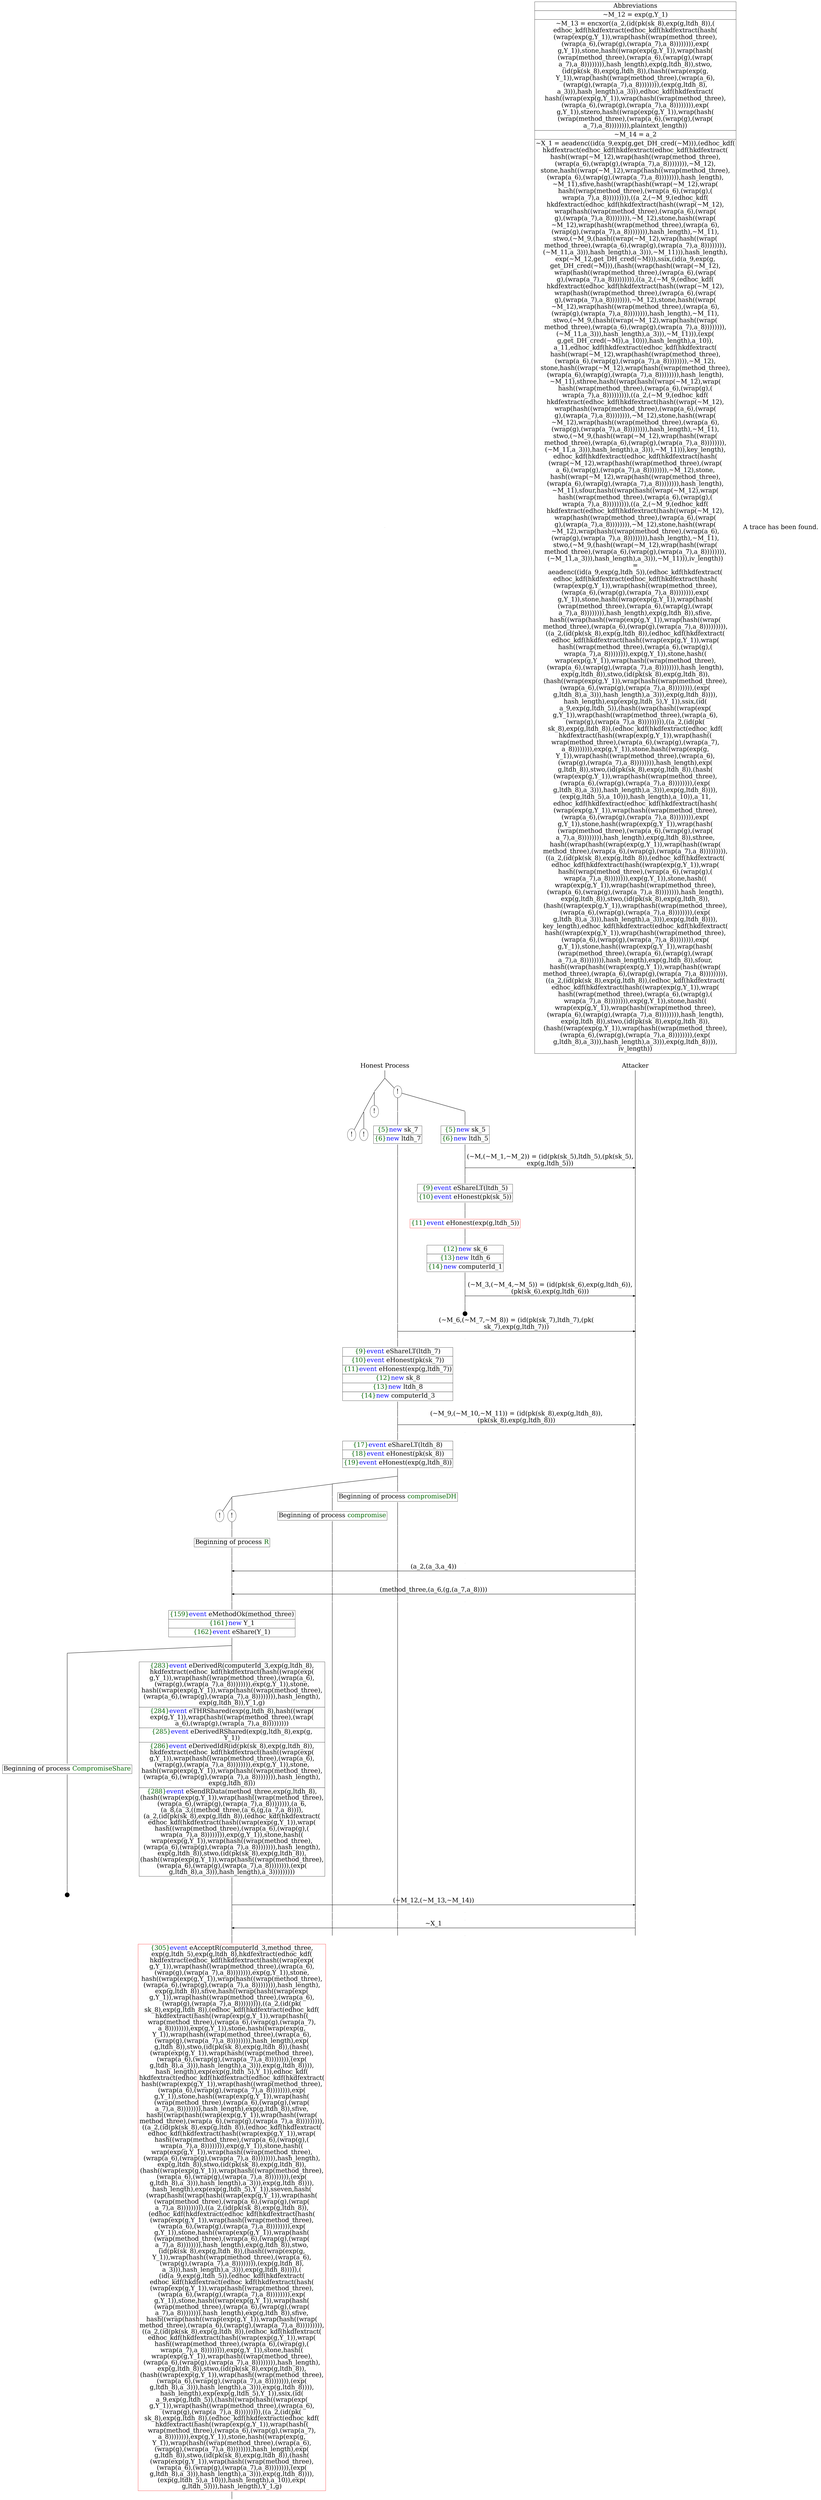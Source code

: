 digraph {
graph [ordering = out]
edge [arrowhead = none, penwidth = 1.6, fontsize = 30]
node [shape = point, width = 0, height = 0, fontsize = 30]
Trace<br/>
[label = <A trace has been found.<br/>
>, shape = plaintext]
P0__0 [label = "Honest Process", shape = plaintext]
P__0 [label = "Attacker", shape = plaintext]
Trace -> P0__0 [label = "", style = invisible, weight = 100]{rank = same; P0__0 P__0}
P0__0 -> P0__1 [label = <>, weight = 100]
/*RPar */
P0__1 -> P0_1__1 [label = <>]
P0__1 -> P0_0__1 [label = <>]
P0__1 [label = "", fixedsize = false, width = 0, height = 0, shape = none]
{rank = same; P0_0__1 P0_1__1}
P0_0__1 [label = "!", shape = ellipse]
{rank = same; P0_0_1__1 P0_0_0__1}
P0_0_1__1 [label = "", fixedsize = false, width = 0, height = 0, shape = none]
P0_0__1 -> P0_0_1__1 [label = <>]
P0_0_0__1 [label = "", fixedsize = false, width = 0, height = 0, shape = none]
P0_0__1 -> P0_0_0__1 [label = <>]
P0_0_0__1 -> P0_0_0__2 [label = <>, weight = 100]
P0_0_0__2 [shape = plaintext, label = <<TABLE BORDER="0" CELLBORDER="1" CELLSPACING="0" CELLPADDING="4"> <TR><TD><FONT COLOR="darkgreen">{5}</FONT><FONT COLOR="blue">new </FONT>sk_5</TD></TR><TR><TD><FONT COLOR="darkgreen">{6}</FONT><FONT COLOR="blue">new </FONT>ltdh_5</TD></TR></TABLE>>]
P0_0_0__2 -> P0_0_0__3 [label = <>, weight = 100]
P0_0_0__3 -> P0_0_0__4 [label = <>, weight = 100]
P__0 -> P__1 [label = <>, weight = 100]
{rank = same; P__1 P0_0_0__4}
P0_0_0__4 -> P0_0_0__5 [label = <>, weight = 100]
P__1 -> P__2 [label = <>, weight = 100]
{rank = same; P__2 P0_0_0__5}
P0_0_0__5 -> P__2 [label = <(~M,(~M_1,~M_2)) = (id(pk(sk_5),ltdh_5),(pk(sk_5),<br/>
exp(g,ltdh_5)))>, arrowhead = normal]
P0_0_0__5 -> P0_0_0__6 [label = <>, weight = 100]
P__2 -> P__3 [label = <>, weight = 100]
{rank = same; P__3 P0_0_0__6}
P0_0_0__6 -> P0_0_0__7 [label = <>, weight = 100]
P0_0_0__7 [shape = plaintext, label = <<TABLE BORDER="0" CELLBORDER="1" CELLSPACING="0" CELLPADDING="4"> <TR><TD><FONT COLOR="darkgreen">{9}</FONT><FONT COLOR="blue">event</FONT> eShareLT(ltdh_5)</TD></TR><TR><TD><FONT COLOR="darkgreen">{10}</FONT><FONT COLOR="blue">event</FONT> eHonest(pk(sk_5))</TD></TR></TABLE>>]
P0_0_0__7 -> P0_0_0__8 [label = <>, weight = 100]
P0_0_0__8 -> P0_0_0__9 [label = <>, weight = 100]
P0_0_0__9 [color = red, shape = plaintext, label = <<TABLE BORDER="0" CELLBORDER="1" CELLSPACING="0" CELLPADDING="4"> <TR><TD><FONT COLOR="darkgreen">{11}</FONT><FONT COLOR="blue">event</FONT> eHonest(exp(g,ltdh_5))</TD></TR></TABLE>>]
P0_0_0__9 -> P0_0_0__10 [label = <>, weight = 100]
P0_0_0__10 -> P0_0_0__11 [label = <>, weight = 100]
P0_0_0__11 [shape = plaintext, label = <<TABLE BORDER="0" CELLBORDER="1" CELLSPACING="0" CELLPADDING="4"> <TR><TD><FONT COLOR="darkgreen">{12}</FONT><FONT COLOR="blue">new </FONT>sk_6</TD></TR><TR><TD><FONT COLOR="darkgreen">{13}</FONT><FONT COLOR="blue">new </FONT>ltdh_6</TD></TR><TR><TD><FONT COLOR="darkgreen">{14}</FONT><FONT COLOR="blue">new </FONT>computerId_1</TD></TR></TABLE>>]
P0_0_0__11 -> P0_0_0__12 [label = <>, weight = 100]
P0_0_0__12 -> P0_0_0__13 [label = <>, weight = 100]
P__3 -> P__4 [label = <>, weight = 100]
{rank = same; P__4 P0_0_0__13}
P0_0_0__13 -> P0_0_0__14 [label = <>, weight = 100]
P__4 -> P__5 [label = <>, weight = 100]
{rank = same; P__5 P0_0_0__14}
P0_0_0__14 -> P__5 [label = <(~M_3,(~M_4,~M_5)) = (id(pk(sk_6),exp(g,ltdh_6)),<br/>
(pk(sk_6),exp(g,ltdh_6)))>, arrowhead = normal]
P0_0_0__14 -> P0_0_0__15 [label = <>, weight = 100]
P__5 -> P__6 [label = <>, weight = 100]
{rank = same; P__6 P0_0_0__15}
P0_0_0__16 [label = "", width = 0.3, height = 0.3]
P0_0_0__15 -> P0_0_0__16 [label = <>, weight = 100]
P0_0_1__1 -> P0_0_1__2 [label = <>, weight = 100]
P0_0_1__2 [shape = plaintext, label = <<TABLE BORDER="0" CELLBORDER="1" CELLSPACING="0" CELLPADDING="4"> <TR><TD><FONT COLOR="darkgreen">{5}</FONT><FONT COLOR="blue">new </FONT>sk_7</TD></TR><TR><TD><FONT COLOR="darkgreen">{6}</FONT><FONT COLOR="blue">new </FONT>ltdh_7</TD></TR></TABLE>>]
P0_0_1__2 -> P0_0_1__3 [label = <>, weight = 100]
P0_0_1__3 -> P0_0_1__4 [label = <>, weight = 100]
P0_0_0__17 [label = "", style = invisible]
P0_0_0__16 -> P0_0_0__17 [label = <>, weight = 100, style = invisible]
P__6 -> P__7 [label = <>, weight = 100]
{rank = same; P__7 P0_0_0__17 P0_0_1__4}
P0_0_1__4 -> P0_0_1__5 [label = <>, weight = 100]
P__7 -> P__8 [label = <>, weight = 100]
{rank = same; P__8 P0_0_1__5}
P0_0_1__5 -> P__8 [label = <(~M_6,(~M_7,~M_8)) = (id(pk(sk_7),ltdh_7),(pk(<br/>
sk_7),exp(g,ltdh_7)))>, arrowhead = normal]
P0_0_1__5 -> P0_0_1__6 [label = <>, weight = 100]
P0_0_0__18 [label = "", style = invisible]
P0_0_0__17 -> P0_0_0__18 [label = <>, weight = 100, style = invisible]
P__8 -> P__9 [label = <>, weight = 100]
{rank = same; P__9 P0_0_0__18 P0_0_1__6}
P0_0_1__6 -> P0_0_1__7 [label = <>, weight = 100]
P0_0_1__7 [shape = plaintext, label = <<TABLE BORDER="0" CELLBORDER="1" CELLSPACING="0" CELLPADDING="4"> <TR><TD><FONT COLOR="darkgreen">{9}</FONT><FONT COLOR="blue">event</FONT> eShareLT(ltdh_7)</TD></TR><TR><TD><FONT COLOR="darkgreen">{10}</FONT><FONT COLOR="blue">event</FONT> eHonest(pk(sk_7))</TD></TR><TR><TD><FONT COLOR="darkgreen">{11}</FONT><FONT COLOR="blue">event</FONT> eHonest(exp(g,ltdh_7))</TD></TR><TR><TD><FONT COLOR="darkgreen">{12}</FONT><FONT COLOR="blue">new </FONT>sk_8</TD></TR><TR><TD><FONT COLOR="darkgreen">{13}</FONT><FONT COLOR="blue">new </FONT>ltdh_8</TD></TR><TR><TD><FONT COLOR="darkgreen">{14}</FONT><FONT COLOR="blue">new </FONT>computerId_3</TD></TR></TABLE>>]
P0_0_1__7 -> P0_0_1__8 [label = <>, weight = 100]
P0_0_1__8 -> P0_0_1__9 [label = <>, weight = 100]
P0_0_0__19 [label = "", style = invisible]
P0_0_0__18 -> P0_0_0__19 [label = <>, weight = 100, style = invisible]
P__9 -> P__10 [label = <>, weight = 100]
{rank = same; P__10 P0_0_0__19 P0_0_1__9}
P0_0_1__9 -> P0_0_1__10 [label = <>, weight = 100]
P__10 -> P__11 [label = <>, weight = 100]
{rank = same; P__11 P0_0_1__10}
P0_0_1__10 -> P__11 [label = <(~M_9,(~M_10,~M_11)) = (id(pk(sk_8),exp(g,ltdh_8)),<br/>
(pk(sk_8),exp(g,ltdh_8)))>, arrowhead = normal]
P0_0_1__10 -> P0_0_1__11 [label = <>, weight = 100]
P0_0_0__20 [label = "", style = invisible]
P0_0_0__19 -> P0_0_0__20 [label = <>, weight = 100, style = invisible]
P__11 -> P__12 [label = <>, weight = 100]
{rank = same; P__12 P0_0_0__20 P0_0_1__11}
P0_0_1__11 -> P0_0_1__12 [label = <>, weight = 100]
P0_0_1__12 [shape = plaintext, label = <<TABLE BORDER="0" CELLBORDER="1" CELLSPACING="0" CELLPADDING="4"> <TR><TD><FONT COLOR="darkgreen">{17}</FONT><FONT COLOR="blue">event</FONT> eShareLT(ltdh_8)</TD></TR><TR><TD><FONT COLOR="darkgreen">{18}</FONT><FONT COLOR="blue">event</FONT> eHonest(pk(sk_8))</TD></TR><TR><TD><FONT COLOR="darkgreen">{19}</FONT><FONT COLOR="blue">event</FONT> eHonest(exp(g,ltdh_8))</TD></TR></TABLE>>]
P0_0_1__12 -> P0_0_1__13 [label = <>, weight = 100]
/*RPar */
P0_0_1__13 -> P0_0_1_1__13 [label = <>]
P0_0_1__13 -> P0_0_1_0__13 [label = <>]
P0_0_1__13 [label = "", fixedsize = false, width = 0, height = 0, shape = none]
{rank = same; P0_0_1_0__13 P0_0_1_1__13}
P0_0_1_0__13 -> P0_0_1_0__14 [label = <>, weight = 100]
P0_0_1_0__14 [shape = plaintext, label = <<TABLE BORDER="0" CELLBORDER="1" CELLSPACING="0" CELLPADDING="4"> <TR><TD>Beginning of process <FONT COLOR="darkgreen">compromiseDH</FONT></TD></TR></TABLE>>]
P0_0_1_0__14 -> P0_0_1_0__15 [label = <>, weight = 100]
/*RPar */
P0_0_1_1__13 -> P0_0_1_1_1__13 [label = <>]
P0_0_1_1__13 -> P0_0_1_1_0__13 [label = <>]
P0_0_1_1__13 [label = "", fixedsize = false, width = 0, height = 0, shape = none]
{rank = same; P0_0_1_1_0__13 P0_0_1_1_1__13}
P0_0_1_1_0__13 -> P0_0_1_1_0__14 [label = <>, weight = 100]
P0_0_1_1_0__14 [shape = plaintext, label = <<TABLE BORDER="0" CELLBORDER="1" CELLSPACING="0" CELLPADDING="4"> <TR><TD>Beginning of process <FONT COLOR="darkgreen">compromise</FONT></TD></TR></TABLE>>]
P0_0_1_1_0__14 -> P0_0_1_1_0__15 [label = <>, weight = 100]
/*RPar */
P0_0_1_1_1__13 -> P0_0_1_1_1_1__13 [label = <>]
P0_0_1_1_1__13 -> P0_0_1_1_1_0__13 [label = <>]
P0_0_1_1_1__13 [label = "", fixedsize = false, width = 0, height = 0, shape = none]
{rank = same; P0_0_1_1_1_0__13 P0_0_1_1_1_1__13}
P0_0_1_1_1_0__13 [label = "!", shape = ellipse]
P0_0_1_1_1_0_0__13 [label = "", fixedsize = false, width = 0, height = 0, shape = none]
P0_0_1_1_1_0__13 -> P0_0_1_1_1_0_0__13 [label = <>, weight = 100]
P0_0_1_1_1_0_0__13 -> P0_0_1_1_1_0_0__14 [label = <>, weight = 100]
P0_0_1_1_1_0_0__14 [shape = plaintext, label = <<TABLE BORDER="0" CELLBORDER="1" CELLSPACING="0" CELLPADDING="4"> <TR><TD>Beginning of process <FONT COLOR="darkgreen">R</FONT></TD></TR></TABLE>>]
P0_0_1_1_1_0_0__14 -> P0_0_1_1_1_0_0__15 [label = <>, weight = 100]
P0_0_1_1_1_1__13 [label = "!", shape = ellipse]
/*RPar */
P0_1__1 -> P0_1_1__1 [label = <>]
P0_1__1 -> P0_1_0__1 [label = <>]
P0_1__1 [label = "", fixedsize = false, width = 0, height = 0, shape = none]
{rank = same; P0_1_0__1 P0_1_1__1}
P0_1_0__1 [label = "!", shape = ellipse]
/*RPar */
P0_1_1__1 -> P0_1_1_1__1 [label = <>]
P0_1_1__1 -> P0_1_1_0__1 [label = <>]
P0_1_1__1 [label = "", fixedsize = false, width = 0, height = 0, shape = none]
{rank = same; P0_1_1_0__1 P0_1_1_1__1}
P0_1_1_0__1 [label = "!", shape = ellipse]
P0_1_1_1__1 [label = "!", shape = ellipse]
P0_0_1_1_1_0_0__15 -> P0_0_1_1_1_0_0__16 [label = <>, weight = 100]
P0_0_1_1_0__15 -> P0_0_1_1_0__16 [label = <>, weight = 100]
P0_0_1_0__15 -> P0_0_1_0__16 [label = <>, weight = 100]
P0_0_0__21 [label = "", style = invisible]
P0_0_0__20 -> P0_0_0__21 [label = <>, weight = 100, style = invisible]
P__12 -> P__13 [label = <>, weight = 100]
{rank = same; P__13 P0_0_0__21 P0_0_1_0__16 P0_0_1_1_0__16 P0_0_1_1_1_0_0__16}
P0_0_1_1_1_0_0__16 -> P0_0_1_1_1_0_0__17 [label = <>, weight = 100]
P__13 -> P__14 [label = <>, weight = 100]
{rank = same; P__14 P0_0_1_1_1_0_0__17}
P0_0_1_1_1_0_0__17 -> P__14 [label = <(a_2,(a_3,a_4))>, dir = back, arrowhead = normal]
P0_0_1_1_1_0_0__17 -> P0_0_1_1_1_0_0__18 [label = <>, weight = 100]
P0_0_1_1_0__16 -> P0_0_1_1_0__17 [label = <>, weight = 100]
P0_0_1_0__16 -> P0_0_1_0__17 [label = <>, weight = 100]
P0_0_0__22 [label = "", style = invisible]
P0_0_0__21 -> P0_0_0__22 [label = <>, weight = 100, style = invisible]
P__14 -> P__15 [label = <>, weight = 100]
{rank = same; P__15 P0_0_0__22 P0_0_1_0__17 P0_0_1_1_0__17 P0_0_1_1_1_0_0__18}
P0_0_1_1_1_0_0__18 -> P0_0_1_1_1_0_0__19 [label = <>, weight = 100]
P0_0_1_1_0__17 -> P0_0_1_1_0__18 [label = <>, weight = 100]
P0_0_1_0__17 -> P0_0_1_0__18 [label = <>, weight = 100]
P0_0_0__23 [label = "", style = invisible]
P0_0_0__22 -> P0_0_0__23 [label = <>, weight = 100, style = invisible]
P__15 -> P__16 [label = <>, weight = 100]
{rank = same; P__16 P0_0_0__23 P0_0_1_0__18 P0_0_1_1_0__18 P0_0_1_1_1_0_0__19}
P0_0_1_1_1_0_0__19 -> P0_0_1_1_1_0_0__20 [label = <>, weight = 100]
P__16 -> P__17 [label = <>, weight = 100]
{rank = same; P__17 P0_0_1_1_1_0_0__20}
P0_0_1_1_1_0_0__20 -> P__17 [label = <(method_three,(a_6,(g,(a_7,a_8))))>, dir = back, arrowhead = normal]
P0_0_1_1_1_0_0__20 -> P0_0_1_1_1_0_0__21 [label = <>, weight = 100]
P0_0_1_1_0__18 -> P0_0_1_1_0__19 [label = <>, weight = 100]
P0_0_1_0__18 -> P0_0_1_0__19 [label = <>, weight = 100]
P0_0_0__24 [label = "", style = invisible]
P0_0_0__23 -> P0_0_0__24 [label = <>, weight = 100, style = invisible]
P__17 -> P__18 [label = <>, weight = 100]
{rank = same; P__18 P0_0_0__24 P0_0_1_0__19 P0_0_1_1_0__19 P0_0_1_1_1_0_0__21}
P0_0_1_1_1_0_0__21 -> P0_0_1_1_1_0_0__22 [label = <>, weight = 100]
P0_0_1_1_1_0_0__22 [shape = plaintext, label = <<TABLE BORDER="0" CELLBORDER="1" CELLSPACING="0" CELLPADDING="4"> <TR><TD><FONT COLOR="darkgreen">{159}</FONT><FONT COLOR="blue">event</FONT> eMethodOk(method_three)</TD></TR><TR><TD><FONT COLOR="darkgreen">{161}</FONT><FONT COLOR="blue">new </FONT>Y_1</TD></TR><TR><TD><FONT COLOR="darkgreen">{162}</FONT><FONT COLOR="blue">event</FONT> eShare(Y_1)</TD></TR></TABLE>>]
P0_0_1_1_1_0_0__22 -> P0_0_1_1_1_0_0__23 [label = <>, weight = 100]
/*RPar */
P0_0_1_1_1_0_0__23 -> P0_0_1_1_1_0_0_1__23 [label = <>]
P0_0_1_1_1_0_0__23 -> P0_0_1_1_1_0_0_0__23 [label = <>]
P0_0_1_1_1_0_0__23 [label = "", fixedsize = false, width = 0, height = 0, shape = none]
{rank = same; P0_0_1_1_1_0_0_0__23 P0_0_1_1_1_0_0_1__23}
P0_0_1_1_1_0_0_0__23 -> P0_0_1_1_1_0_0_0__24 [label = <>, weight = 100]
P0_0_1_1_1_0_0_0__24 [shape = plaintext, label = <<TABLE BORDER="0" CELLBORDER="1" CELLSPACING="0" CELLPADDING="4"> <TR><TD><FONT COLOR="darkgreen">{283}</FONT><FONT COLOR="blue">event</FONT> eDerivedR(computerId_3,exp(g,ltdh_8),<br/>
hkdfextract(edhoc_kdf(hkdfextract(hash((wrap(exp(<br/>
g,Y_1)),wrap(hash((wrap(method_three),(wrap(a_6),<br/>
(wrap(g),(wrap(a_7),a_8)))))))),exp(g,Y_1)),stone,<br/>
hash((wrap(exp(g,Y_1)),wrap(hash((wrap(method_three),<br/>
(wrap(a_6),(wrap(g),(wrap(a_7),a_8)))))))),hash_length),<br/>
exp(g,ltdh_8)),Y_1,g)</TD></TR><TR><TD><FONT COLOR="darkgreen">{284}</FONT><FONT COLOR="blue">event</FONT> eTHRShared(exp(g,ltdh_8),hash((wrap(<br/>
exp(g,Y_1)),wrap(hash((wrap(method_three),(wrap(<br/>
a_6),(wrap(g),(wrap(a_7),a_8)))))))))</TD></TR><TR><TD><FONT COLOR="darkgreen">{285}</FONT><FONT COLOR="blue">event</FONT> eDerivedRShared(exp(g,ltdh_8),exp(g,<br/>
Y_1))</TD></TR><TR><TD><FONT COLOR="darkgreen">{286}</FONT><FONT COLOR="blue">event</FONT> eDerivedIdR(id(pk(sk_8),exp(g,ltdh_8)),<br/>
hkdfextract(edhoc_kdf(hkdfextract(hash((wrap(exp(<br/>
g,Y_1)),wrap(hash((wrap(method_three),(wrap(a_6),<br/>
(wrap(g),(wrap(a_7),a_8)))))))),exp(g,Y_1)),stone,<br/>
hash((wrap(exp(g,Y_1)),wrap(hash((wrap(method_three),<br/>
(wrap(a_6),(wrap(g),(wrap(a_7),a_8)))))))),hash_length),<br/>
exp(g,ltdh_8)))</TD></TR><TR><TD><FONT COLOR="darkgreen">{288}</FONT><FONT COLOR="blue">event</FONT> eSendRData(method_three,exp(g,ltdh_8),<br/>
(hash((wrap(exp(g,Y_1)),wrap(hash((wrap(method_three),<br/>
(wrap(a_6),(wrap(g),(wrap(a_7),a_8)))))))),(a_6,<br/>
(a_8,(a_3,((method_three,(a_6,(g,(a_7,a_8)))),<br/>
(a_2,(id(pk(sk_8),exp(g,ltdh_8)),(edhoc_kdf(hkdfextract(<br/>
edhoc_kdf(hkdfextract(hash((wrap(exp(g,Y_1)),wrap(<br/>
hash((wrap(method_three),(wrap(a_6),(wrap(g),(<br/>
wrap(a_7),a_8)))))))),exp(g,Y_1)),stone,hash((<br/>
wrap(exp(g,Y_1)),wrap(hash((wrap(method_three),<br/>
(wrap(a_6),(wrap(g),(wrap(a_7),a_8)))))))),hash_length),<br/>
exp(g,ltdh_8)),stwo,(id(pk(sk_8),exp(g,ltdh_8)),<br/>
(hash((wrap(exp(g,Y_1)),wrap(hash((wrap(method_three),<br/>
(wrap(a_6),(wrap(g),(wrap(a_7),a_8)))))))),(exp(<br/>
g,ltdh_8),a_3))),hash_length),a_3)))))))))</TD></TR></TABLE>>]
P0_0_1_1_1_0_0_0__24 -> P0_0_1_1_1_0_0_0__25 [label = <>, weight = 100]
P0_0_1_1_1_0_0_0__25 -> P0_0_1_1_1_0_0_0__26 [label = <>, weight = 100]
P0_0_1_1_0__19 -> P0_0_1_1_0__20 [label = <>, weight = 100]
P0_0_1_0__19 -> P0_0_1_0__20 [label = <>, weight = 100]
P0_0_0__25 [label = "", style = invisible]
P0_0_0__24 -> P0_0_0__25 [label = <>, weight = 100, style = invisible]
P__18 -> P__19 [label = <>, weight = 100]
{rank = same; P__19 P0_0_0__25 P0_0_1_0__20 P0_0_1_1_0__20 P0_0_1_1_1_0_0_0__26}
P0_0_1_1_1_0_0_0__26 -> P0_0_1_1_1_0_0_0__27 [label = <>, weight = 100]
P__19 -> P__20 [label = <>, weight = 100]
{rank = same; P__20 P0_0_1_1_1_0_0_0__27}
P0_0_1_1_1_0_0_0__27 -> P__20 [label = <(~M_12,(~M_13,~M_14))>, arrowhead = normal]
P0_0_1_1_1_0_0_0__27 -> P0_0_1_1_1_0_0_0__28 [label = <>, weight = 100]
P0_0_1_1_0__20 -> P0_0_1_1_0__21 [label = <>, weight = 100]
P0_0_1_0__20 -> P0_0_1_0__21 [label = <>, weight = 100]
P0_0_0__26 [label = "", style = invisible]
P0_0_0__25 -> P0_0_0__26 [label = <>, weight = 100, style = invisible]
P__20 -> P__21 [label = <>, weight = 100]
{rank = same; P__21 P0_0_0__26 P0_0_1_0__21 P0_0_1_1_0__21 P0_0_1_1_1_0_0_0__28}
P0_0_1_1_1_0_0_1__23 -> P0_0_1_1_1_0_0_1__24 [label = <>, weight = 100]
P0_0_1_1_1_0_0_1__24 [shape = plaintext, label = <<TABLE BORDER="0" CELLBORDER="1" CELLSPACING="0" CELLPADDING="4"> <TR><TD>Beginning of process <FONT COLOR="darkgreen">CompromiseShare</FONT></TD></TR></TABLE>>]
P0_0_1_1_1_0_0_1__24 -> P0_0_1_1_1_0_0_1__25 [label = <>, weight = 100]
P0_0_1_1_1_0_0_1__26 [label = "", width = 0.3, height = 0.3]
P0_0_1_1_1_0_0_1__25 -> P0_0_1_1_1_0_0_1__26 [label = <>, weight = 100]
P0_0_1_1_1_0_0_0__28 -> P0_0_1_1_1_0_0_0__29 [label = <>, weight = 100]
P0_0_1_1_0__21 -> P0_0_1_1_0__22 [label = <>, weight = 100]
P0_0_1_0__21 -> P0_0_1_0__22 [label = <>, weight = 100]
P0_0_0__27 [label = "", style = invisible]
P0_0_0__26 -> P0_0_0__27 [label = <>, weight = 100, style = invisible]
P__21 -> P__22 [label = <>, weight = 100]
{rank = same; P__22 P0_0_0__27 P0_0_1_0__22 P0_0_1_1_0__22 P0_0_1_1_1_0_0_0__29}
P0_0_1_1_1_0_0_0__29 -> P0_0_1_1_1_0_0_0__30 [label = <>, weight = 100]
P__22 -> P__23 [label = <>, weight = 100]
{rank = same; P__23 P0_0_1_1_1_0_0_0__30}
P0_0_1_1_1_0_0_0__30 -> P__23 [label = <~X_1>, dir = back, arrowhead = normal]
P0_0_1_1_1_0_0_0__30 -> P0_0_1_1_1_0_0_0__31 [label = <>, weight = 100]
P0_0_1_1_0__22 -> P0_0_1_1_0__23 [label = <>, weight = 100]
P0_0_1_0__22 -> P0_0_1_0__23 [label = <>, weight = 100]
P0_0_0__28 [label = "", style = invisible]
P0_0_0__27 -> P0_0_0__28 [label = <>, weight = 100, style = invisible]
P__23 -> P__24 [label = <>, weight = 100]
{rank = same; P__24 P0_0_0__28 P0_0_1_0__23 P0_0_1_1_0__23 P0_0_1_1_1_0_0_0__31}
P0_0_1_1_1_0_0_0__31 -> P0_0_1_1_1_0_0_0__32 [label = <>, weight = 100]
P0_0_1_1_1_0_0_0__32 [color = red, shape = plaintext, label = <<TABLE BORDER="0" CELLBORDER="1" CELLSPACING="0" CELLPADDING="4"> <TR><TD><FONT COLOR="darkgreen">{305}</FONT><FONT COLOR="blue">event</FONT> eAcceptR(computerId_3,method_three,<br/>
exp(g,ltdh_5),exp(g,ltdh_8),hkdfextract(edhoc_kdf(<br/>
hkdfextract(edhoc_kdf(hkdfextract(hash((wrap(exp(<br/>
g,Y_1)),wrap(hash((wrap(method_three),(wrap(a_6),<br/>
(wrap(g),(wrap(a_7),a_8)))))))),exp(g,Y_1)),stone,<br/>
hash((wrap(exp(g,Y_1)),wrap(hash((wrap(method_three),<br/>
(wrap(a_6),(wrap(g),(wrap(a_7),a_8)))))))),hash_length),<br/>
exp(g,ltdh_8)),sfive,hash((wrap(hash((wrap(exp(<br/>
g,Y_1)),wrap(hash((wrap(method_three),(wrap(a_6),<br/>
(wrap(g),(wrap(a_7),a_8))))))))),((a_2,(id(pk(<br/>
sk_8),exp(g,ltdh_8)),(edhoc_kdf(hkdfextract(edhoc_kdf(<br/>
hkdfextract(hash((wrap(exp(g,Y_1)),wrap(hash((<br/>
wrap(method_three),(wrap(a_6),(wrap(g),(wrap(a_7),<br/>
a_8)))))))),exp(g,Y_1)),stone,hash((wrap(exp(g,<br/>
Y_1)),wrap(hash((wrap(method_three),(wrap(a_6),<br/>
(wrap(g),(wrap(a_7),a_8)))))))),hash_length),exp(<br/>
g,ltdh_8)),stwo,(id(pk(sk_8),exp(g,ltdh_8)),(hash(<br/>
(wrap(exp(g,Y_1)),wrap(hash((wrap(method_three),<br/>
(wrap(a_6),(wrap(g),(wrap(a_7),a_8)))))))),(exp(<br/>
g,ltdh_8),a_3))),hash_length),a_3))),exp(g,ltdh_8)))),<br/>
hash_length),exp(exp(g,ltdh_5),Y_1)),edhoc_kdf(<br/>
hkdfextract(edhoc_kdf(hkdfextract(edhoc_kdf(hkdfextract(<br/>
hash((wrap(exp(g,Y_1)),wrap(hash((wrap(method_three),<br/>
(wrap(a_6),(wrap(g),(wrap(a_7),a_8)))))))),exp(<br/>
g,Y_1)),stone,hash((wrap(exp(g,Y_1)),wrap(hash(<br/>
(wrap(method_three),(wrap(a_6),(wrap(g),(wrap(<br/>
a_7),a_8)))))))),hash_length),exp(g,ltdh_8)),sfive,<br/>
hash((wrap(hash((wrap(exp(g,Y_1)),wrap(hash((wrap(<br/>
method_three),(wrap(a_6),(wrap(g),(wrap(a_7),a_8))))))))),<br/>
((a_2,(id(pk(sk_8),exp(g,ltdh_8)),(edhoc_kdf(hkdfextract(<br/>
edhoc_kdf(hkdfextract(hash((wrap(exp(g,Y_1)),wrap(<br/>
hash((wrap(method_three),(wrap(a_6),(wrap(g),(<br/>
wrap(a_7),a_8)))))))),exp(g,Y_1)),stone,hash((<br/>
wrap(exp(g,Y_1)),wrap(hash((wrap(method_three),<br/>
(wrap(a_6),(wrap(g),(wrap(a_7),a_8)))))))),hash_length),<br/>
exp(g,ltdh_8)),stwo,(id(pk(sk_8),exp(g,ltdh_8)),<br/>
(hash((wrap(exp(g,Y_1)),wrap(hash((wrap(method_three),<br/>
(wrap(a_6),(wrap(g),(wrap(a_7),a_8)))))))),(exp(<br/>
g,ltdh_8),a_3))),hash_length),a_3))),exp(g,ltdh_8)))),<br/>
hash_length),exp(exp(g,ltdh_5),Y_1)),sseven,hash(<br/>
(wrap(hash((wrap(hash((wrap(exp(g,Y_1)),wrap(hash(<br/>
(wrap(method_three),(wrap(a_6),(wrap(g),(wrap(<br/>
a_7),a_8))))))))),((a_2,(id(pk(sk_8),exp(g,ltdh_8)),<br/>
(edhoc_kdf(hkdfextract(edhoc_kdf(hkdfextract(hash(<br/>
(wrap(exp(g,Y_1)),wrap(hash((wrap(method_three),<br/>
(wrap(a_6),(wrap(g),(wrap(a_7),a_8)))))))),exp(<br/>
g,Y_1)),stone,hash((wrap(exp(g,Y_1)),wrap(hash(<br/>
(wrap(method_three),(wrap(a_6),(wrap(g),(wrap(<br/>
a_7),a_8)))))))),hash_length),exp(g,ltdh_8)),stwo,<br/>
(id(pk(sk_8),exp(g,ltdh_8)),(hash((wrap(exp(g,<br/>
Y_1)),wrap(hash((wrap(method_three),(wrap(a_6),<br/>
(wrap(g),(wrap(a_7),a_8)))))))),(exp(g,ltdh_8),<br/>
a_3))),hash_length),a_3))),exp(g,ltdh_8))))),(<br/>
(id(a_9,exp(g,ltdh_5)),(edhoc_kdf(hkdfextract(<br/>
edhoc_kdf(hkdfextract(edhoc_kdf(hkdfextract(hash(<br/>
(wrap(exp(g,Y_1)),wrap(hash((wrap(method_three),<br/>
(wrap(a_6),(wrap(g),(wrap(a_7),a_8)))))))),exp(<br/>
g,Y_1)),stone,hash((wrap(exp(g,Y_1)),wrap(hash(<br/>
(wrap(method_three),(wrap(a_6),(wrap(g),(wrap(<br/>
a_7),a_8)))))))),hash_length),exp(g,ltdh_8)),sfive,<br/>
hash((wrap(hash((wrap(exp(g,Y_1)),wrap(hash((wrap(<br/>
method_three),(wrap(a_6),(wrap(g),(wrap(a_7),a_8))))))))),<br/>
((a_2,(id(pk(sk_8),exp(g,ltdh_8)),(edhoc_kdf(hkdfextract(<br/>
edhoc_kdf(hkdfextract(hash((wrap(exp(g,Y_1)),wrap(<br/>
hash((wrap(method_three),(wrap(a_6),(wrap(g),(<br/>
wrap(a_7),a_8)))))))),exp(g,Y_1)),stone,hash((<br/>
wrap(exp(g,Y_1)),wrap(hash((wrap(method_three),<br/>
(wrap(a_6),(wrap(g),(wrap(a_7),a_8)))))))),hash_length),<br/>
exp(g,ltdh_8)),stwo,(id(pk(sk_8),exp(g,ltdh_8)),<br/>
(hash((wrap(exp(g,Y_1)),wrap(hash((wrap(method_three),<br/>
(wrap(a_6),(wrap(g),(wrap(a_7),a_8)))))))),(exp(<br/>
g,ltdh_8),a_3))),hash_length),a_3))),exp(g,ltdh_8)))),<br/>
hash_length),exp(exp(g,ltdh_5),Y_1)),ssix,(id(<br/>
a_9,exp(g,ltdh_5)),(hash((wrap(hash((wrap(exp(<br/>
g,Y_1)),wrap(hash((wrap(method_three),(wrap(a_6),<br/>
(wrap(g),(wrap(a_7),a_8))))))))),((a_2,(id(pk(<br/>
sk_8),exp(g,ltdh_8)),(edhoc_kdf(hkdfextract(edhoc_kdf(<br/>
hkdfextract(hash((wrap(exp(g,Y_1)),wrap(hash((<br/>
wrap(method_three),(wrap(a_6),(wrap(g),(wrap(a_7),<br/>
a_8)))))))),exp(g,Y_1)),stone,hash((wrap(exp(g,<br/>
Y_1)),wrap(hash((wrap(method_three),(wrap(a_6),<br/>
(wrap(g),(wrap(a_7),a_8)))))))),hash_length),exp(<br/>
g,ltdh_8)),stwo,(id(pk(sk_8),exp(g,ltdh_8)),(hash(<br/>
(wrap(exp(g,Y_1)),wrap(hash((wrap(method_three),<br/>
(wrap(a_6),(wrap(g),(wrap(a_7),a_8)))))))),(exp(<br/>
g,ltdh_8),a_3))),hash_length),a_3))),exp(g,ltdh_8)))),<br/>
(exp(g,ltdh_5),a_10))),hash_length),a_10)),exp(<br/>
g,ltdh_5)))),hash_length),Y_1,g)</TD></TR></TABLE>>]
P0_0_1_1_1_0_0_0__32 -> P0_0_1_1_1_0_0_0__33 [label = <>, weight = 100]
Abbrev [shape = plaintext, label = <<TABLE BORDER="0" CELLBORDER="1" CELLSPACING="0" CELLPADDING="4"><TR> <TD> Abbreviations </TD></TR><TR><TD>~M_12 = exp(g,Y_1)</TD></TR><TR><TD>~M_13 = encxor((a_2,(id(pk(sk_8),exp(g,ltdh_8)),(<br/>
edhoc_kdf(hkdfextract(edhoc_kdf(hkdfextract(hash(<br/>
(wrap(exp(g,Y_1)),wrap(hash((wrap(method_three),<br/>
(wrap(a_6),(wrap(g),(wrap(a_7),a_8)))))))),exp(<br/>
g,Y_1)),stone,hash((wrap(exp(g,Y_1)),wrap(hash(<br/>
(wrap(method_three),(wrap(a_6),(wrap(g),(wrap(<br/>
a_7),a_8)))))))),hash_length),exp(g,ltdh_8)),stwo,<br/>
(id(pk(sk_8),exp(g,ltdh_8)),(hash((wrap(exp(g,<br/>
Y_1)),wrap(hash((wrap(method_three),(wrap(a_6),<br/>
(wrap(g),(wrap(a_7),a_8)))))))),(exp(g,ltdh_8),<br/>
a_3))),hash_length),a_3))),edhoc_kdf(hkdfextract(<br/>
hash((wrap(exp(g,Y_1)),wrap(hash((wrap(method_three),<br/>
(wrap(a_6),(wrap(g),(wrap(a_7),a_8)))))))),exp(<br/>
g,Y_1)),stzero,hash((wrap(exp(g,Y_1)),wrap(hash(<br/>
(wrap(method_three),(wrap(a_6),(wrap(g),(wrap(<br/>
a_7),a_8)))))))),plaintext_length))</TD></TR><TR><TD>~M_14 = a_2</TD></TR><TR><TD>~X_1 = aeadenc((id(a_9,exp(g,get_DH_cred(~M))),(edhoc_kdf(<br/>
hkdfextract(edhoc_kdf(hkdfextract(edhoc_kdf(hkdfextract(<br/>
hash((wrap(~M_12),wrap(hash((wrap(method_three),<br/>
(wrap(a_6),(wrap(g),(wrap(a_7),a_8)))))))),~M_12),<br/>
stone,hash((wrap(~M_12),wrap(hash((wrap(method_three),<br/>
(wrap(a_6),(wrap(g),(wrap(a_7),a_8)))))))),hash_length),<br/>
~M_11),sfive,hash((wrap(hash((wrap(~M_12),wrap(<br/>
hash((wrap(method_three),(wrap(a_6),(wrap(g),(<br/>
wrap(a_7),a_8))))))))),((a_2,(~M_9,(edhoc_kdf(<br/>
hkdfextract(edhoc_kdf(hkdfextract(hash((wrap(~M_12),<br/>
wrap(hash((wrap(method_three),(wrap(a_6),(wrap(<br/>
g),(wrap(a_7),a_8)))))))),~M_12),stone,hash((wrap(<br/>
~M_12),wrap(hash((wrap(method_three),(wrap(a_6),<br/>
(wrap(g),(wrap(a_7),a_8)))))))),hash_length),~M_11),<br/>
stwo,(~M_9,(hash((wrap(~M_12),wrap(hash((wrap(<br/>
method_three),(wrap(a_6),(wrap(g),(wrap(a_7),a_8)))))))),<br/>
(~M_11,a_3))),hash_length),a_3))),~M_11))),hash_length),<br/>
exp(~M_12,get_DH_cred(~M))),ssix,(id(a_9,exp(g,<br/>
get_DH_cred(~M))),(hash((wrap(hash((wrap(~M_12),<br/>
wrap(hash((wrap(method_three),(wrap(a_6),(wrap(<br/>
g),(wrap(a_7),a_8))))))))),((a_2,(~M_9,(edhoc_kdf(<br/>
hkdfextract(edhoc_kdf(hkdfextract(hash((wrap(~M_12),<br/>
wrap(hash((wrap(method_three),(wrap(a_6),(wrap(<br/>
g),(wrap(a_7),a_8)))))))),~M_12),stone,hash((wrap(<br/>
~M_12),wrap(hash((wrap(method_three),(wrap(a_6),<br/>
(wrap(g),(wrap(a_7),a_8)))))))),hash_length),~M_11),<br/>
stwo,(~M_9,(hash((wrap(~M_12),wrap(hash((wrap(<br/>
method_three),(wrap(a_6),(wrap(g),(wrap(a_7),a_8)))))))),<br/>
(~M_11,a_3))),hash_length),a_3))),~M_11))),(exp(<br/>
g,get_DH_cred(~M)),a_10))),hash_length),a_10)),<br/>
a_11,edhoc_kdf(hkdfextract(edhoc_kdf(hkdfextract(<br/>
hash((wrap(~M_12),wrap(hash((wrap(method_three),<br/>
(wrap(a_6),(wrap(g),(wrap(a_7),a_8)))))))),~M_12),<br/>
stone,hash((wrap(~M_12),wrap(hash((wrap(method_three),<br/>
(wrap(a_6),(wrap(g),(wrap(a_7),a_8)))))))),hash_length),<br/>
~M_11),sthree,hash((wrap(hash((wrap(~M_12),wrap(<br/>
hash((wrap(method_three),(wrap(a_6),(wrap(g),(<br/>
wrap(a_7),a_8))))))))),((a_2,(~M_9,(edhoc_kdf(<br/>
hkdfextract(edhoc_kdf(hkdfextract(hash((wrap(~M_12),<br/>
wrap(hash((wrap(method_three),(wrap(a_6),(wrap(<br/>
g),(wrap(a_7),a_8)))))))),~M_12),stone,hash((wrap(<br/>
~M_12),wrap(hash((wrap(method_three),(wrap(a_6),<br/>
(wrap(g),(wrap(a_7),a_8)))))))),hash_length),~M_11),<br/>
stwo,(~M_9,(hash((wrap(~M_12),wrap(hash((wrap(<br/>
method_three),(wrap(a_6),(wrap(g),(wrap(a_7),a_8)))))))),<br/>
(~M_11,a_3))),hash_length),a_3))),~M_11))),key_length),<br/>
edhoc_kdf(hkdfextract(edhoc_kdf(hkdfextract(hash(<br/>
(wrap(~M_12),wrap(hash((wrap(method_three),(wrap(<br/>
a_6),(wrap(g),(wrap(a_7),a_8)))))))),~M_12),stone,<br/>
hash((wrap(~M_12),wrap(hash((wrap(method_three),<br/>
(wrap(a_6),(wrap(g),(wrap(a_7),a_8)))))))),hash_length),<br/>
~M_11),sfour,hash((wrap(hash((wrap(~M_12),wrap(<br/>
hash((wrap(method_three),(wrap(a_6),(wrap(g),(<br/>
wrap(a_7),a_8))))))))),((a_2,(~M_9,(edhoc_kdf(<br/>
hkdfextract(edhoc_kdf(hkdfextract(hash((wrap(~M_12),<br/>
wrap(hash((wrap(method_three),(wrap(a_6),(wrap(<br/>
g),(wrap(a_7),a_8)))))))),~M_12),stone,hash((wrap(<br/>
~M_12),wrap(hash((wrap(method_three),(wrap(a_6),<br/>
(wrap(g),(wrap(a_7),a_8)))))))),hash_length),~M_11),<br/>
stwo,(~M_9,(hash((wrap(~M_12),wrap(hash((wrap(<br/>
method_three),(wrap(a_6),(wrap(g),(wrap(a_7),a_8)))))))),<br/>
(~M_11,a_3))),hash_length),a_3))),~M_11))),iv_length))<br/>
=<br/>
aeadenc((id(a_9,exp(g,ltdh_5)),(edhoc_kdf(hkdfextract(<br/>
edhoc_kdf(hkdfextract(edhoc_kdf(hkdfextract(hash(<br/>
(wrap(exp(g,Y_1)),wrap(hash((wrap(method_three),<br/>
(wrap(a_6),(wrap(g),(wrap(a_7),a_8)))))))),exp(<br/>
g,Y_1)),stone,hash((wrap(exp(g,Y_1)),wrap(hash(<br/>
(wrap(method_three),(wrap(a_6),(wrap(g),(wrap(<br/>
a_7),a_8)))))))),hash_length),exp(g,ltdh_8)),sfive,<br/>
hash((wrap(hash((wrap(exp(g,Y_1)),wrap(hash((wrap(<br/>
method_three),(wrap(a_6),(wrap(g),(wrap(a_7),a_8))))))))),<br/>
((a_2,(id(pk(sk_8),exp(g,ltdh_8)),(edhoc_kdf(hkdfextract(<br/>
edhoc_kdf(hkdfextract(hash((wrap(exp(g,Y_1)),wrap(<br/>
hash((wrap(method_three),(wrap(a_6),(wrap(g),(<br/>
wrap(a_7),a_8)))))))),exp(g,Y_1)),stone,hash((<br/>
wrap(exp(g,Y_1)),wrap(hash((wrap(method_three),<br/>
(wrap(a_6),(wrap(g),(wrap(a_7),a_8)))))))),hash_length),<br/>
exp(g,ltdh_8)),stwo,(id(pk(sk_8),exp(g,ltdh_8)),<br/>
(hash((wrap(exp(g,Y_1)),wrap(hash((wrap(method_three),<br/>
(wrap(a_6),(wrap(g),(wrap(a_7),a_8)))))))),(exp(<br/>
g,ltdh_8),a_3))),hash_length),a_3))),exp(g,ltdh_8)))),<br/>
hash_length),exp(exp(g,ltdh_5),Y_1)),ssix,(id(<br/>
a_9,exp(g,ltdh_5)),(hash((wrap(hash((wrap(exp(<br/>
g,Y_1)),wrap(hash((wrap(method_three),(wrap(a_6),<br/>
(wrap(g),(wrap(a_7),a_8))))))))),((a_2,(id(pk(<br/>
sk_8),exp(g,ltdh_8)),(edhoc_kdf(hkdfextract(edhoc_kdf(<br/>
hkdfextract(hash((wrap(exp(g,Y_1)),wrap(hash((<br/>
wrap(method_three),(wrap(a_6),(wrap(g),(wrap(a_7),<br/>
a_8)))))))),exp(g,Y_1)),stone,hash((wrap(exp(g,<br/>
Y_1)),wrap(hash((wrap(method_three),(wrap(a_6),<br/>
(wrap(g),(wrap(a_7),a_8)))))))),hash_length),exp(<br/>
g,ltdh_8)),stwo,(id(pk(sk_8),exp(g,ltdh_8)),(hash(<br/>
(wrap(exp(g,Y_1)),wrap(hash((wrap(method_three),<br/>
(wrap(a_6),(wrap(g),(wrap(a_7),a_8)))))))),(exp(<br/>
g,ltdh_8),a_3))),hash_length),a_3))),exp(g,ltdh_8)))),<br/>
(exp(g,ltdh_5),a_10))),hash_length),a_10)),a_11,<br/>
edhoc_kdf(hkdfextract(edhoc_kdf(hkdfextract(hash(<br/>
(wrap(exp(g,Y_1)),wrap(hash((wrap(method_three),<br/>
(wrap(a_6),(wrap(g),(wrap(a_7),a_8)))))))),exp(<br/>
g,Y_1)),stone,hash((wrap(exp(g,Y_1)),wrap(hash(<br/>
(wrap(method_three),(wrap(a_6),(wrap(g),(wrap(<br/>
a_7),a_8)))))))),hash_length),exp(g,ltdh_8)),sthree,<br/>
hash((wrap(hash((wrap(exp(g,Y_1)),wrap(hash((wrap(<br/>
method_three),(wrap(a_6),(wrap(g),(wrap(a_7),a_8))))))))),<br/>
((a_2,(id(pk(sk_8),exp(g,ltdh_8)),(edhoc_kdf(hkdfextract(<br/>
edhoc_kdf(hkdfextract(hash((wrap(exp(g,Y_1)),wrap(<br/>
hash((wrap(method_three),(wrap(a_6),(wrap(g),(<br/>
wrap(a_7),a_8)))))))),exp(g,Y_1)),stone,hash((<br/>
wrap(exp(g,Y_1)),wrap(hash((wrap(method_three),<br/>
(wrap(a_6),(wrap(g),(wrap(a_7),a_8)))))))),hash_length),<br/>
exp(g,ltdh_8)),stwo,(id(pk(sk_8),exp(g,ltdh_8)),<br/>
(hash((wrap(exp(g,Y_1)),wrap(hash((wrap(method_three),<br/>
(wrap(a_6),(wrap(g),(wrap(a_7),a_8)))))))),(exp(<br/>
g,ltdh_8),a_3))),hash_length),a_3))),exp(g,ltdh_8)))),<br/>
key_length),edhoc_kdf(hkdfextract(edhoc_kdf(hkdfextract(<br/>
hash((wrap(exp(g,Y_1)),wrap(hash((wrap(method_three),<br/>
(wrap(a_6),(wrap(g),(wrap(a_7),a_8)))))))),exp(<br/>
g,Y_1)),stone,hash((wrap(exp(g,Y_1)),wrap(hash(<br/>
(wrap(method_three),(wrap(a_6),(wrap(g),(wrap(<br/>
a_7),a_8)))))))),hash_length),exp(g,ltdh_8)),sfour,<br/>
hash((wrap(hash((wrap(exp(g,Y_1)),wrap(hash((wrap(<br/>
method_three),(wrap(a_6),(wrap(g),(wrap(a_7),a_8))))))))),<br/>
((a_2,(id(pk(sk_8),exp(g,ltdh_8)),(edhoc_kdf(hkdfextract(<br/>
edhoc_kdf(hkdfextract(hash((wrap(exp(g,Y_1)),wrap(<br/>
hash((wrap(method_three),(wrap(a_6),(wrap(g),(<br/>
wrap(a_7),a_8)))))))),exp(g,Y_1)),stone,hash((<br/>
wrap(exp(g,Y_1)),wrap(hash((wrap(method_three),<br/>
(wrap(a_6),(wrap(g),(wrap(a_7),a_8)))))))),hash_length),<br/>
exp(g,ltdh_8)),stwo,(id(pk(sk_8),exp(g,ltdh_8)),<br/>
(hash((wrap(exp(g,Y_1)),wrap(hash((wrap(method_three),<br/>
(wrap(a_6),(wrap(g),(wrap(a_7),a_8)))))))),(exp(<br/>
g,ltdh_8),a_3))),hash_length),a_3))),exp(g,ltdh_8)))),<br/>
iv_length))</TD></TR></TABLE>>]Abbrev -> P__0 [style = invisible, weight =100]}